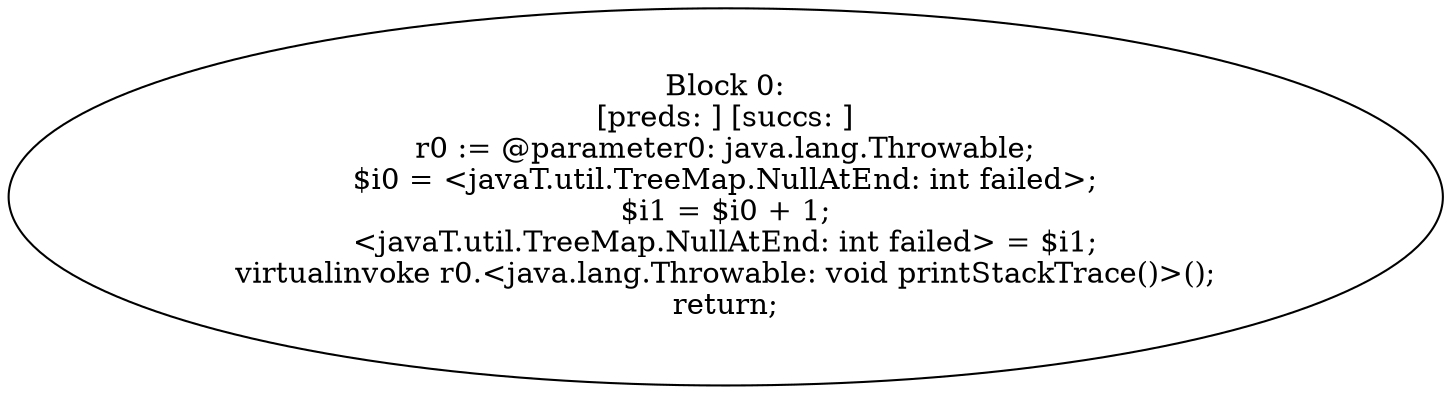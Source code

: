 digraph "unitGraph" {
    "Block 0:
[preds: ] [succs: ]
r0 := @parameter0: java.lang.Throwable;
$i0 = <javaT.util.TreeMap.NullAtEnd: int failed>;
$i1 = $i0 + 1;
<javaT.util.TreeMap.NullAtEnd: int failed> = $i1;
virtualinvoke r0.<java.lang.Throwable: void printStackTrace()>();
return;
"
}
